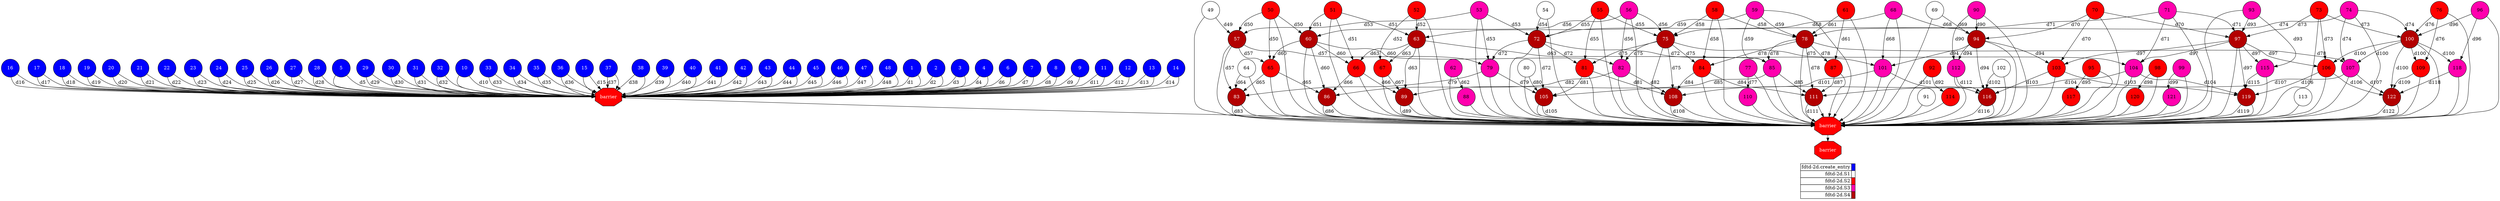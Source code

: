 digraph {
  rankdir=TB;
  labeljust="l";
  subgraph dependence_graph {
    ranksep=0.20;
    node[height=0.75];

1[shape=circle, style=filled fillcolor="#0000ff" fontcolor="#ffffff"];
2[shape=circle, style=filled fillcolor="#0000ff" fontcolor="#ffffff"];
3[shape=circle, style=filled fillcolor="#0000ff" fontcolor="#ffffff"];
4[shape=circle, style=filled fillcolor="#0000ff" fontcolor="#ffffff"];
5[shape=circle, style=filled fillcolor="#0000ff" fontcolor="#ffffff"];
6[shape=circle, style=filled fillcolor="#0000ff" fontcolor="#ffffff"];
7[shape=circle, style=filled fillcolor="#0000ff" fontcolor="#ffffff"];
8[shape=circle, style=filled fillcolor="#0000ff" fontcolor="#ffffff"];
9[shape=circle, style=filled fillcolor="#0000ff" fontcolor="#ffffff"];
10[shape=circle, style=filled fillcolor="#0000ff" fontcolor="#ffffff"];
11[shape=circle, style=filled fillcolor="#0000ff" fontcolor="#ffffff"];
12[shape=circle, style=filled fillcolor="#0000ff" fontcolor="#ffffff"];
13[shape=circle, style=filled fillcolor="#0000ff" fontcolor="#ffffff"];
14[shape=circle, style=filled fillcolor="#0000ff" fontcolor="#ffffff"];
15[shape=circle, style=filled fillcolor="#0000ff" fontcolor="#ffffff"];
16[shape=circle, style=filled fillcolor="#0000ff" fontcolor="#ffffff"];
17[shape=circle, style=filled fillcolor="#0000ff" fontcolor="#ffffff"];
18[shape=circle, style=filled fillcolor="#0000ff" fontcolor="#ffffff"];
19[shape=circle, style=filled fillcolor="#0000ff" fontcolor="#ffffff"];
20[shape=circle, style=filled fillcolor="#0000ff" fontcolor="#ffffff"];
21[shape=circle, style=filled fillcolor="#0000ff" fontcolor="#ffffff"];
22[shape=circle, style=filled fillcolor="#0000ff" fontcolor="#ffffff"];
23[shape=circle, style=filled fillcolor="#0000ff" fontcolor="#ffffff"];
24[shape=circle, style=filled fillcolor="#0000ff" fontcolor="#ffffff"];
25[shape=circle, style=filled fillcolor="#0000ff" fontcolor="#ffffff"];
26[shape=circle, style=filled fillcolor="#0000ff" fontcolor="#ffffff"];
27[shape=circle, style=filled fillcolor="#0000ff" fontcolor="#ffffff"];
28[shape=circle, style=filled fillcolor="#0000ff" fontcolor="#ffffff"];
29[shape=circle, style=filled fillcolor="#0000ff" fontcolor="#ffffff"];
30[shape=circle, style=filled fillcolor="#0000ff" fontcolor="#ffffff"];
31[shape=circle, style=filled fillcolor="#0000ff" fontcolor="#ffffff"];
32[shape=circle, style=filled fillcolor="#0000ff" fontcolor="#ffffff"];
33[shape=circle, style=filled fillcolor="#0000ff" fontcolor="#ffffff"];
34[shape=circle, style=filled fillcolor="#0000ff" fontcolor="#ffffff"];
35[shape=circle, style=filled fillcolor="#0000ff" fontcolor="#ffffff"];
36[shape=circle, style=filled fillcolor="#0000ff" fontcolor="#ffffff"];
37[shape=circle, style=filled fillcolor="#0000ff" fontcolor="#ffffff"];
38[shape=circle, style=filled fillcolor="#0000ff" fontcolor="#ffffff"];
39[shape=circle, style=filled fillcolor="#0000ff" fontcolor="#ffffff"];
40[shape=circle, style=filled fillcolor="#0000ff" fontcolor="#ffffff"];
41[shape=circle, style=filled fillcolor="#0000ff" fontcolor="#ffffff"];
42[shape=circle, style=filled fillcolor="#0000ff" fontcolor="#ffffff"];
43[shape=circle, style=filled fillcolor="#0000ff" fontcolor="#ffffff"];
44[shape=circle, style=filled fillcolor="#0000ff" fontcolor="#ffffff"];
45[shape=circle, style=filled fillcolor="#0000ff" fontcolor="#ffffff"];
46[shape=circle, style=filled fillcolor="#0000ff" fontcolor="#ffffff"];
47[shape=circle, style=filled fillcolor="#0000ff" fontcolor="#ffffff"];
48[shape=circle, style=filled fillcolor="#0000ff" fontcolor="#ffffff"];
Synchro1[label="barrier", shape=octagon, style=filled fillcolor="#ff0000" fontcolor="#FFFFFF"];
11 -> Synchro1;
3 -> Synchro1;
26 -> Synchro1;
47 -> Synchro1;
18 -> Synchro1;
32 -> Synchro1;
17 -> Synchro1;
15 -> Synchro1;
10 -> Synchro1;
9 -> Synchro1;
24 -> Synchro1;
12 -> Synchro1;
46 -> Synchro1;
39 -> Synchro1;
14 -> Synchro1;
16 -> Synchro1;
2 -> Synchro1;
28 -> Synchro1;
36 -> Synchro1;
40 -> Synchro1;
8 -> Synchro1;
6 -> Synchro1;
23 -> Synchro1;
43 -> Synchro1;
44 -> Synchro1;
20 -> Synchro1;
38 -> Synchro1;
7 -> Synchro1;
1 -> Synchro1;
37 -> Synchro1;
48 -> Synchro1;
29 -> Synchro1;
34 -> Synchro1;
22 -> Synchro1;
33 -> Synchro1;
21 -> Synchro1;
41 -> Synchro1;
35 -> Synchro1;
4 -> Synchro1;
27 -> Synchro1;
25 -> Synchro1;
42 -> Synchro1;
45 -> Synchro1;
5 -> Synchro1;
30 -> Synchro1;
19 -> Synchro1;
13 -> Synchro1;
31 -> Synchro1;
1 -> Synchro1[ label="d1" ];
2 -> Synchro1[ label="d2" ];
3 -> Synchro1[ label="d3" ];
4 -> Synchro1[ label="d4" ];
5 -> Synchro1[ label="d5" ];
6 -> Synchro1[ label="d6" ];
7 -> Synchro1[ label="d7" ];
8 -> Synchro1[ label="d8" ];
9 -> Synchro1[ label="d9" ];
10 -> Synchro1[ label="d10" ];
11 -> Synchro1[ label="d11" ];
12 -> Synchro1[ label="d12" ];
13 -> Synchro1[ label="d13" ];
14 -> Synchro1[ label="d14" ];
15 -> Synchro1[ label="d15" ];
16 -> Synchro1[ label="d16" ];
17 -> Synchro1[ label="d17" ];
18 -> Synchro1[ label="d18" ];
19 -> Synchro1[ label="d19" ];
20 -> Synchro1[ label="d20" ];
21 -> Synchro1[ label="d21" ];
22 -> Synchro1[ label="d22" ];
23 -> Synchro1[ label="d23" ];
24 -> Synchro1[ label="d24" ];
25 -> Synchro1[ label="d25" ];
26 -> Synchro1[ label="d26" ];
27 -> Synchro1[ label="d27" ];
28 -> Synchro1[ label="d28" ];
29 -> Synchro1[ label="d29" ];
30 -> Synchro1[ label="d30" ];
31 -> Synchro1[ label="d31" ];
32 -> Synchro1[ label="d32" ];
33 -> Synchro1[ label="d33" ];
34 -> Synchro1[ label="d34" ];
35 -> Synchro1[ label="d35" ];
36 -> Synchro1[ label="d36" ];
37 -> Synchro1[ label="d37" ];
38 -> Synchro1[ label="d38" ];
39 -> Synchro1[ label="d39" ];
40 -> Synchro1[ label="d40" ];
41 -> Synchro1[ label="d41" ];
42 -> Synchro1[ label="d42" ];
43 -> Synchro1[ label="d43" ];
44 -> Synchro1[ label="d44" ];
45 -> Synchro1[ label="d45" ];
46 -> Synchro1[ label="d46" ];
47 -> Synchro1[ label="d47" ];
48 -> Synchro1[ label="d48" ];
49[shape=circle, style=filled fillcolor="#ffffff" fontcolor="#000000"];
50[shape=circle, style=filled fillcolor="#ff0000" fontcolor="#000000"];
51[shape=circle, style=filled fillcolor="#ff0000" fontcolor="#000000"];
52[shape=circle, style=filled fillcolor="#ff0000" fontcolor="#000000"];
53[shape=circle, style=filled fillcolor="#ff00ae" fontcolor="#000000"];
54[shape=circle, style=filled fillcolor="#ffffff" fontcolor="#000000"];
55[shape=circle, style=filled fillcolor="#ff0000" fontcolor="#000000"];
56[shape=circle, style=filled fillcolor="#ff00ae" fontcolor="#000000"];
57[shape=circle, style=filled fillcolor="#b30000" fontcolor="#ffffff"];
53 -> 57[ label="d53" ];
50 -> 57[ label="d50" ];
49 -> 57[ label="d49" ];
58[shape=circle, style=filled fillcolor="#ff0000" fontcolor="#000000"];
59[shape=circle, style=filled fillcolor="#ff00ae" fontcolor="#000000"];
60[shape=circle, style=filled fillcolor="#b30000" fontcolor="#ffffff"];
56 -> 60[ label="d56" ];
51 -> 60[ label="d51" ];
50 -> 60[ label="d50" ];
61[shape=circle, style=filled fillcolor="#ff0000" fontcolor="#000000"];
62[shape=circle, style=filled fillcolor="#ff00ae" fontcolor="#000000"];
63[shape=circle, style=filled fillcolor="#b30000" fontcolor="#ffffff"];
59 -> 63[ label="d59" ];
52 -> 63[ label="d52" ];
51 -> 63[ label="d51" ];
64[shape=circle, style=filled fillcolor="#ffffff" fontcolor="#000000"];
65[shape=circle, style=filled fillcolor="#ff0000" fontcolor="#000000"];
50 -> 65[ label="d50" ];
60 -> 65[ label="d60" ];
57 -> 65[ label="d57" ];
66[shape=circle, style=filled fillcolor="#ff0000" fontcolor="#000000"];
51 -> 66[ label="d51" ];
63 -> 66[ label="d63" ];
60 -> 66[ label="d60" ];
67[shape=circle, style=filled fillcolor="#ff0000" fontcolor="#000000"];
52 -> 67[ label="d52" ];
63 -> 67[ label="d63" ];
68[shape=circle, style=filled fillcolor="#ff00ae" fontcolor="#000000"];
69[shape=circle, style=filled fillcolor="#ffffff" fontcolor="#000000"];
70[shape=circle, style=filled fillcolor="#ff0000" fontcolor="#000000"];
71[shape=circle, style=filled fillcolor="#ff00ae" fontcolor="#000000"];
72[shape=circle, style=filled fillcolor="#b30000" fontcolor="#ffffff"];
68 -> 72[ label="d68" ];
53 -> 72[ label="d53" ];
55 -> 72[ label="d55" ];
54 -> 72[ label="d54" ];
73[shape=circle, style=filled fillcolor="#ff0000" fontcolor="#000000"];
74[shape=circle, style=filled fillcolor="#ff00ae" fontcolor="#000000"];
75[shape=circle, style=filled fillcolor="#b30000" fontcolor="#ffffff"];
71 -> 75[ label="d71" ];
56 -> 75[ label="d56" ];
58 -> 75[ label="d58" ];
55 -> 75[ label="d55" ];
76[shape=circle, style=filled fillcolor="#ff0000" fontcolor="#000000"];
77[shape=circle, style=filled fillcolor="#ff00ae" fontcolor="#000000"];
78[shape=circle, style=filled fillcolor="#b30000" fontcolor="#ffffff"];
74 -> 78[ label="d74" ];
59 -> 78[ label="d59" ];
61 -> 78[ label="d61" ];
58 -> 78[ label="d58" ];
79[shape=circle, style=filled fillcolor="#ff00ae" fontcolor="#000000"];
53 -> 79[ label="d53" ];
72 -> 79[ label="d72" ];
57 -> 79[ label="d57" ];
80[shape=circle, style=filled fillcolor="#ffffff" fontcolor="#000000"];
81[shape=circle, style=filled fillcolor="#ff0000" fontcolor="#000000"];
55 -> 81[ label="d55" ];
75 -> 81[ label="d75" ];
72 -> 81[ label="d72" ];
82[shape=circle, style=filled fillcolor="#ff00ae" fontcolor="#000000"];
56 -> 82[ label="d56" ];
75 -> 82[ label="d75" ];
60 -> 82[ label="d60" ];
83[shape=circle, style=filled fillcolor="#b30000" fontcolor="#ffffff"];
57 -> 83[ label="d57" ];
79 -> 83[ label="d79" ];
65 -> 83[ label="d65" ];
64 -> 83[ label="d64" ];
84[shape=circle, style=filled fillcolor="#ff0000" fontcolor="#000000"];
58 -> 84[ label="d58" ];
78 -> 84[ label="d78" ];
75 -> 84[ label="d75" ];
85[shape=circle, style=filled fillcolor="#ff00ae" fontcolor="#000000"];
59 -> 85[ label="d59" ];
78 -> 85[ label="d78" ];
63 -> 85[ label="d63" ];
86[shape=circle, style=filled fillcolor="#b30000" fontcolor="#ffffff"];
60 -> 86[ label="d60" ];
82 -> 86[ label="d82" ];
66 -> 86[ label="d66" ];
65 -> 86[ label="d65" ];
87[shape=circle, style=filled fillcolor="#ff0000" fontcolor="#000000"];
61 -> 87[ label="d61" ];
78 -> 87[ label="d78" ];
88[shape=circle, style=filled fillcolor="#ff00ae" fontcolor="#000000"];
62 -> 88[ label="d62" ];
89[shape=circle, style=filled fillcolor="#b30000" fontcolor="#ffffff"];
63 -> 89[ label="d63" ];
85 -> 89[ label="d85" ];
67 -> 89[ label="d67" ];
66 -> 89[ label="d66" ];
90[shape=circle, style=filled fillcolor="#ff00ae" fontcolor="#000000"];
91[shape=circle, style=filled fillcolor="#ffffff" fontcolor="#000000"];
92[shape=circle, style=filled fillcolor="#ff0000" fontcolor="#000000"];
93[shape=circle, style=filled fillcolor="#ff00ae" fontcolor="#000000"];
94[shape=circle, style=filled fillcolor="#b30000" fontcolor="#ffffff"];
90 -> 94[ label="d90" ];
68 -> 94[ label="d68" ];
70 -> 94[ label="d70" ];
69 -> 94[ label="d69" ];
95[shape=circle, style=filled fillcolor="#ff0000" fontcolor="#000000"];
96[shape=circle, style=filled fillcolor="#ff00ae" fontcolor="#000000"];
97[shape=circle, style=filled fillcolor="#b30000" fontcolor="#ffffff"];
93 -> 97[ label="d93" ];
71 -> 97[ label="d71" ];
73 -> 97[ label="d73" ];
70 -> 97[ label="d70" ];
98[shape=circle, style=filled fillcolor="#ff0000" fontcolor="#000000"];
99[shape=circle, style=filled fillcolor="#ff00ae" fontcolor="#000000"];
100[shape=circle, style=filled fillcolor="#b30000" fontcolor="#ffffff"];
96 -> 100[ label="d96" ];
74 -> 100[ label="d74" ];
76 -> 100[ label="d76" ];
73 -> 100[ label="d73" ];
101[shape=circle, style=filled fillcolor="#ff00ae" fontcolor="#000000"];
68 -> 101[ label="d68" ];
94 -> 101[ label="d94" ];
72 -> 101[ label="d72" ];
102[shape=circle, style=filled fillcolor="#ffffff" fontcolor="#000000"];
103[shape=circle, style=filled fillcolor="#ff0000" fontcolor="#000000"];
70 -> 103[ label="d70" ];
97 -> 103[ label="d97" ];
94 -> 103[ label="d94" ];
104[shape=circle, style=filled fillcolor="#ff00ae" fontcolor="#000000"];
71 -> 104[ label="d71" ];
97 -> 104[ label="d97" ];
75 -> 104[ label="d75" ];
105[shape=circle, style=filled fillcolor="#b30000" fontcolor="#ffffff"];
72 -> 105[ label="d72" ];
101 -> 105[ label="d101" ];
79 -> 105[ label="d79" ];
81 -> 105[ label="d81" ];
80 -> 105[ label="d80" ];
106[shape=circle, style=filled fillcolor="#ff0000" fontcolor="#000000"];
73 -> 106[ label="d73" ];
100 -> 106[ label="d100" ];
97 -> 106[ label="d97" ];
107[shape=circle, style=filled fillcolor="#ff00ae" fontcolor="#000000"];
74 -> 107[ label="d74" ];
100 -> 107[ label="d100" ];
78 -> 107[ label="d78" ];
108[shape=circle, style=filled fillcolor="#b30000" fontcolor="#ffffff"];
75 -> 108[ label="d75" ];
104 -> 108[ label="d104" ];
82 -> 108[ label="d82" ];
84 -> 108[ label="d84" ];
81 -> 108[ label="d81" ];
109[shape=circle, style=filled fillcolor="#ff0000" fontcolor="#000000"];
76 -> 109[ label="d76" ];
100 -> 109[ label="d100" ];
110[shape=circle, style=filled fillcolor="#ff00ae" fontcolor="#000000"];
77 -> 110[ label="d77" ];
111[shape=circle, style=filled fillcolor="#b30000" fontcolor="#ffffff"];
78 -> 111[ label="d78" ];
107 -> 111[ label="d107" ];
85 -> 111[ label="d85" ];
87 -> 111[ label="d87" ];
84 -> 111[ label="d84" ];
112[shape=circle, style=filled fillcolor="#ff00ae" fontcolor="#000000"];
90 -> 112[ label="d90" ];
94 -> 112[ label="d94" ];
113[shape=circle, style=filled fillcolor="#ffffff" fontcolor="#000000"];
114[shape=circle, style=filled fillcolor="#ff0000" fontcolor="#000000"];
92 -> 114[ label="d92" ];
115[shape=circle, style=filled fillcolor="#ff00ae" fontcolor="#000000"];
93 -> 115[ label="d93" ];
97 -> 115[ label="d97" ];
116[shape=circle, style=filled fillcolor="#b30000" fontcolor="#ffffff"];
94 -> 116[ label="d94" ];
112 -> 116[ label="d112" ];
101 -> 116[ label="d101" ];
103 -> 116[ label="d103" ];
102 -> 116[ label="d102" ];
117[shape=circle, style=filled fillcolor="#ff0000" fontcolor="#000000"];
95 -> 117[ label="d95" ];
118[shape=circle, style=filled fillcolor="#ff00ae" fontcolor="#000000"];
96 -> 118[ label="d96" ];
100 -> 118[ label="d100" ];
119[shape=circle, style=filled fillcolor="#b30000" fontcolor="#ffffff"];
97 -> 119[ label="d97" ];
115 -> 119[ label="d115" ];
104 -> 119[ label="d104" ];
106 -> 119[ label="d106" ];
103 -> 119[ label="d103" ];
120[shape=circle, style=filled fillcolor="#ff0000" fontcolor="#000000"];
98 -> 120[ label="d98" ];
121[shape=circle, style=filled fillcolor="#ff00ae" fontcolor="#000000"];
99 -> 121[ label="d99" ];
122[shape=circle, style=filled fillcolor="#b30000" fontcolor="#ffffff"];
100 -> 122[ label="d100" ];
118 -> 122[ label="d118" ];
107 -> 122[ label="d107" ];
109 -> 122[ label="d109" ];
106 -> 122[ label="d106" ];
Synchro2[label="barrier", shape=octagon, style=filled fillcolor="#ff0000" fontcolor="#FFFFFF"];
Synchro1 -> Synchro2;
84 -> Synchro2;
109 -> Synchro2;
61 -> Synchro2;
83 -> Synchro2;
86 -> Synchro2;
104 -> Synchro2;
100 -> Synchro2;
91 -> Synchro2;
106 -> Synchro2;
78 -> Synchro2;
54 -> Synchro2;
52 -> Synchro2;
71 -> Synchro2;
103 -> Synchro2;
95 -> Synchro2;
67 -> Synchro2;
87 -> Synchro2;
82 -> Synchro2;
107 -> Synchro2;
96 -> Synchro2;
118 -> Synchro2;
121 -> Synchro2;
49 -> Synchro2;
72 -> Synchro2;
66 -> Synchro2;
80 -> Synchro2;
119 -> Synchro2;
56 -> Synchro2;
74 -> Synchro2;
111 -> Synchro2;
113 -> Synchro2;
69 -> Synchro2;
77 -> Synchro2;
90 -> Synchro2;
99 -> Synchro2;
114 -> Synchro2;
110 -> Synchro2;
117 -> Synchro2;
116 -> Synchro2;
93 -> Synchro2;
63 -> Synchro2;
85 -> Synchro2;
120 -> Synchro2;
50 -> Synchro2;
70 -> Synchro2;
97 -> Synchro2;
59 -> Synchro2;
68 -> Synchro2;
79 -> Synchro2;
64 -> Synchro2;
108 -> Synchro2;
112 -> Synchro2;
76 -> Synchro2;
94 -> Synchro2;
75 -> Synchro2;
92 -> Synchro2;
57 -> Synchro2;
60 -> Synchro2;
98 -> Synchro2;
115 -> Synchro2;
88 -> Synchro2;
53 -> Synchro2;
65 -> Synchro2;
73 -> Synchro2;
102 -> Synchro2;
55 -> Synchro2;
89 -> Synchro2;
58 -> Synchro2;
62 -> Synchro2;
101 -> Synchro2;
105 -> Synchro2;
51 -> Synchro2;
81 -> Synchro2;
122 -> Synchro2;
83 -> Synchro2[ label="d83" ];
105 -> Synchro2[ label="d105" ];
116 -> Synchro2[ label="d116" ];
86 -> Synchro2[ label="d86" ];
108 -> Synchro2[ label="d108" ];
119 -> Synchro2[ label="d119" ];
89 -> Synchro2[ label="d89" ];
111 -> Synchro2[ label="d111" ];
122 -> Synchro2[ label="d122" ];
Synchro3[label="barrier", shape=octagon, style=filled fillcolor="#ff0000" fontcolor="#FFFFFF"];
Synchro2 -> Synchro3;  }
  subgraph legend {
    rank=sink;
    node [shape=plaintext, height=0.75];
    ranksep=0.20;
    label = "Legend";
    key [label=<
      <table border="0" cellpadding="2" cellspacing="0" cellborder="1">
<tr>
<td align="right">fdtd-2d.create_entry</td>
<td bgcolor="#0000ff">&nbsp;</td>
</tr>
<tr>
<td align="right">fdtd-2d.S1</td>
<td bgcolor="#ffffff">&nbsp;</td>
</tr>
<tr>
<td align="right">fdtd-2d.S2</td>
<td bgcolor="#ff0000">&nbsp;</td>
</tr>
<tr>
<td align="right">fdtd-2d.S3</td>
<td bgcolor="#ff00ae">&nbsp;</td>
</tr>
<tr>
<td align="right">fdtd-2d.S4</td>
<td bgcolor="#b30000">&nbsp;</td>
</tr>
      </table>
    >]
  }
}
